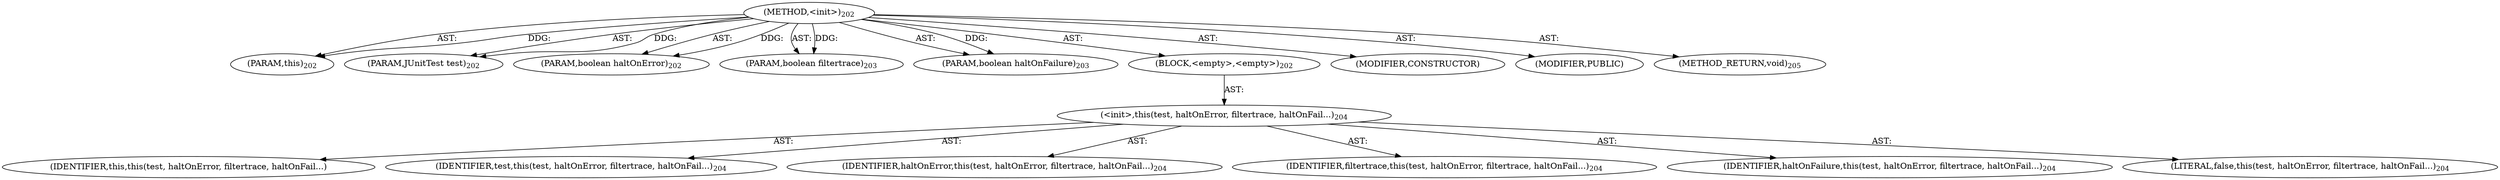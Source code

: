 digraph "&lt;init&gt;" {  
"111669149696" [label = <(METHOD,&lt;init&gt;)<SUB>202</SUB>> ]
"115964116994" [label = <(PARAM,this)<SUB>202</SUB>> ]
"115964116998" [label = <(PARAM,JUnitTest test)<SUB>202</SUB>> ]
"115964116999" [label = <(PARAM,boolean haltOnError)<SUB>202</SUB>> ]
"115964117000" [label = <(PARAM,boolean filtertrace)<SUB>203</SUB>> ]
"115964117001" [label = <(PARAM,boolean haltOnFailure)<SUB>203</SUB>> ]
"25769803776" [label = <(BLOCK,&lt;empty&gt;,&lt;empty&gt;)<SUB>202</SUB>> ]
"30064771072" [label = <(&lt;init&gt;,this(test, haltOnError, filtertrace, haltOnFail...)<SUB>204</SUB>> ]
"68719476741" [label = <(IDENTIFIER,this,this(test, haltOnError, filtertrace, haltOnFail...)> ]
"68719476749" [label = <(IDENTIFIER,test,this(test, haltOnError, filtertrace, haltOnFail...)<SUB>204</SUB>> ]
"68719476750" [label = <(IDENTIFIER,haltOnError,this(test, haltOnError, filtertrace, haltOnFail...)<SUB>204</SUB>> ]
"68719476751" [label = <(IDENTIFIER,filtertrace,this(test, haltOnError, filtertrace, haltOnFail...)<SUB>204</SUB>> ]
"68719476752" [label = <(IDENTIFIER,haltOnFailure,this(test, haltOnError, filtertrace, haltOnFail...)<SUB>204</SUB>> ]
"90194313216" [label = <(LITERAL,false,this(test, haltOnError, filtertrace, haltOnFail...)<SUB>204</SUB>> ]
"133143986199" [label = <(MODIFIER,CONSTRUCTOR)> ]
"133143986200" [label = <(MODIFIER,PUBLIC)> ]
"128849018880" [label = <(METHOD_RETURN,void)<SUB>205</SUB>> ]
  "111669149696" -> "115964116994"  [ label = "AST: "] 
  "111669149696" -> "115964116998"  [ label = "AST: "] 
  "111669149696" -> "115964116999"  [ label = "AST: "] 
  "111669149696" -> "115964117000"  [ label = "AST: "] 
  "111669149696" -> "115964117001"  [ label = "AST: "] 
  "111669149696" -> "25769803776"  [ label = "AST: "] 
  "111669149696" -> "133143986199"  [ label = "AST: "] 
  "111669149696" -> "133143986200"  [ label = "AST: "] 
  "111669149696" -> "128849018880"  [ label = "AST: "] 
  "25769803776" -> "30064771072"  [ label = "AST: "] 
  "30064771072" -> "68719476741"  [ label = "AST: "] 
  "30064771072" -> "68719476749"  [ label = "AST: "] 
  "30064771072" -> "68719476750"  [ label = "AST: "] 
  "30064771072" -> "68719476751"  [ label = "AST: "] 
  "30064771072" -> "68719476752"  [ label = "AST: "] 
  "30064771072" -> "90194313216"  [ label = "AST: "] 
  "111669149696" -> "115964116994"  [ label = "DDG: "] 
  "111669149696" -> "115964116998"  [ label = "DDG: "] 
  "111669149696" -> "115964116999"  [ label = "DDG: "] 
  "111669149696" -> "115964117000"  [ label = "DDG: "] 
  "111669149696" -> "115964117001"  [ label = "DDG: "] 
}
